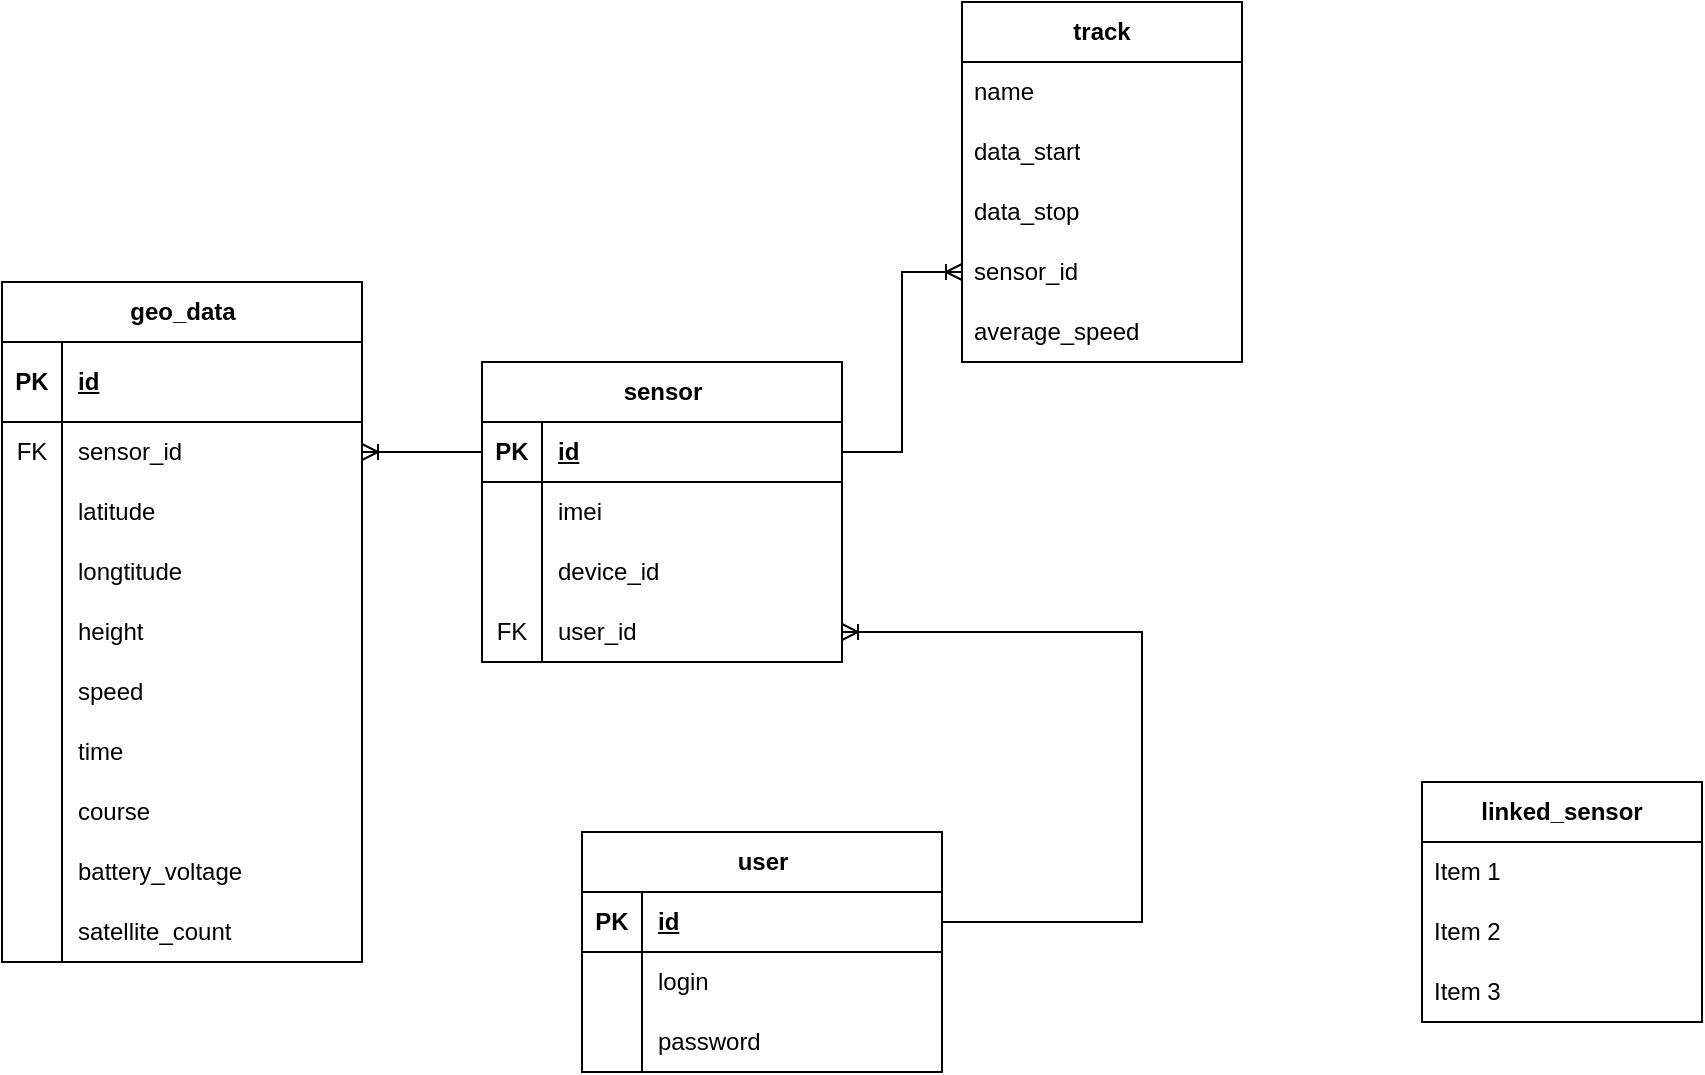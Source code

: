 <mxfile version="24.0.1" type="github">
  <diagram name="Страница — 1" id="2pcCY55YyjT03eEwzoGN">
    <mxGraphModel dx="1195" dy="630" grid="1" gridSize="10" guides="1" tooltips="1" connect="1" arrows="1" fold="1" page="1" pageScale="1" pageWidth="827" pageHeight="1169" math="0" shadow="0">
      <root>
        <mxCell id="0" />
        <mxCell id="1" parent="0" />
        <mxCell id="l0AOOYSmgYm9h0EyKuLM-5" value="geo_data" style="shape=table;startSize=30;container=1;collapsible=1;childLayout=tableLayout;fixedRows=1;rowLines=0;fontStyle=1;align=center;resizeLast=1;html=1;" parent="1" vertex="1">
          <mxGeometry x="50" y="190" width="180" height="340" as="geometry" />
        </mxCell>
        <mxCell id="l0AOOYSmgYm9h0EyKuLM-6" value="" style="shape=tableRow;horizontal=0;startSize=0;swimlaneHead=0;swimlaneBody=0;fillColor=none;collapsible=0;dropTarget=0;points=[[0,0.5],[1,0.5]];portConstraint=eastwest;top=0;left=0;right=0;bottom=1;" parent="l0AOOYSmgYm9h0EyKuLM-5" vertex="1">
          <mxGeometry y="30" width="180" height="40" as="geometry" />
        </mxCell>
        <mxCell id="l0AOOYSmgYm9h0EyKuLM-7" value="PK" style="shape=partialRectangle;connectable=0;fillColor=none;top=0;left=0;bottom=0;right=0;fontStyle=1;overflow=hidden;whiteSpace=wrap;html=1;" parent="l0AOOYSmgYm9h0EyKuLM-6" vertex="1">
          <mxGeometry width="30" height="40" as="geometry">
            <mxRectangle width="30" height="40" as="alternateBounds" />
          </mxGeometry>
        </mxCell>
        <mxCell id="l0AOOYSmgYm9h0EyKuLM-8" value="id" style="shape=partialRectangle;connectable=0;fillColor=none;top=0;left=0;bottom=0;right=0;align=left;spacingLeft=6;fontStyle=5;overflow=hidden;whiteSpace=wrap;html=1;" parent="l0AOOYSmgYm9h0EyKuLM-6" vertex="1">
          <mxGeometry x="30" width="150" height="40" as="geometry">
            <mxRectangle width="150" height="40" as="alternateBounds" />
          </mxGeometry>
        </mxCell>
        <mxCell id="l0AOOYSmgYm9h0EyKuLM-9" value="" style="shape=tableRow;horizontal=0;startSize=0;swimlaneHead=0;swimlaneBody=0;fillColor=none;collapsible=0;dropTarget=0;points=[[0,0.5],[1,0.5]];portConstraint=eastwest;top=0;left=0;right=0;bottom=0;" parent="l0AOOYSmgYm9h0EyKuLM-5" vertex="1">
          <mxGeometry y="70" width="180" height="30" as="geometry" />
        </mxCell>
        <mxCell id="l0AOOYSmgYm9h0EyKuLM-10" value="FK" style="shape=partialRectangle;connectable=0;fillColor=none;top=0;left=0;bottom=0;right=0;editable=1;overflow=hidden;whiteSpace=wrap;html=1;" parent="l0AOOYSmgYm9h0EyKuLM-9" vertex="1">
          <mxGeometry width="30" height="30" as="geometry">
            <mxRectangle width="30" height="30" as="alternateBounds" />
          </mxGeometry>
        </mxCell>
        <mxCell id="l0AOOYSmgYm9h0EyKuLM-11" value="sensor_id" style="shape=partialRectangle;connectable=0;fillColor=none;top=0;left=0;bottom=0;right=0;align=left;spacingLeft=6;overflow=hidden;whiteSpace=wrap;html=1;" parent="l0AOOYSmgYm9h0EyKuLM-9" vertex="1">
          <mxGeometry x="30" width="150" height="30" as="geometry">
            <mxRectangle width="150" height="30" as="alternateBounds" />
          </mxGeometry>
        </mxCell>
        <mxCell id="l0AOOYSmgYm9h0EyKuLM-12" value="" style="shape=tableRow;horizontal=0;startSize=0;swimlaneHead=0;swimlaneBody=0;fillColor=none;collapsible=0;dropTarget=0;points=[[0,0.5],[1,0.5]];portConstraint=eastwest;top=0;left=0;right=0;bottom=0;" parent="l0AOOYSmgYm9h0EyKuLM-5" vertex="1">
          <mxGeometry y="100" width="180" height="30" as="geometry" />
        </mxCell>
        <mxCell id="l0AOOYSmgYm9h0EyKuLM-13" value="" style="shape=partialRectangle;connectable=0;fillColor=none;top=0;left=0;bottom=0;right=0;editable=1;overflow=hidden;whiteSpace=wrap;html=1;" parent="l0AOOYSmgYm9h0EyKuLM-12" vertex="1">
          <mxGeometry width="30" height="30" as="geometry">
            <mxRectangle width="30" height="30" as="alternateBounds" />
          </mxGeometry>
        </mxCell>
        <mxCell id="l0AOOYSmgYm9h0EyKuLM-14" value="latitude" style="shape=partialRectangle;connectable=0;fillColor=none;top=0;left=0;bottom=0;right=0;align=left;spacingLeft=6;overflow=hidden;whiteSpace=wrap;html=1;" parent="l0AOOYSmgYm9h0EyKuLM-12" vertex="1">
          <mxGeometry x="30" width="150" height="30" as="geometry">
            <mxRectangle width="150" height="30" as="alternateBounds" />
          </mxGeometry>
        </mxCell>
        <mxCell id="l0AOOYSmgYm9h0EyKuLM-15" value="" style="shape=tableRow;horizontal=0;startSize=0;swimlaneHead=0;swimlaneBody=0;fillColor=none;collapsible=0;dropTarget=0;points=[[0,0.5],[1,0.5]];portConstraint=eastwest;top=0;left=0;right=0;bottom=0;" parent="l0AOOYSmgYm9h0EyKuLM-5" vertex="1">
          <mxGeometry y="130" width="180" height="30" as="geometry" />
        </mxCell>
        <mxCell id="l0AOOYSmgYm9h0EyKuLM-16" value="" style="shape=partialRectangle;connectable=0;fillColor=none;top=0;left=0;bottom=0;right=0;editable=1;overflow=hidden;whiteSpace=wrap;html=1;" parent="l0AOOYSmgYm9h0EyKuLM-15" vertex="1">
          <mxGeometry width="30" height="30" as="geometry">
            <mxRectangle width="30" height="30" as="alternateBounds" />
          </mxGeometry>
        </mxCell>
        <mxCell id="l0AOOYSmgYm9h0EyKuLM-17" value="longtitude" style="shape=partialRectangle;connectable=0;fillColor=none;top=0;left=0;bottom=0;right=0;align=left;spacingLeft=6;overflow=hidden;whiteSpace=wrap;html=1;" parent="l0AOOYSmgYm9h0EyKuLM-15" vertex="1">
          <mxGeometry x="30" width="150" height="30" as="geometry">
            <mxRectangle width="150" height="30" as="alternateBounds" />
          </mxGeometry>
        </mxCell>
        <mxCell id="l0AOOYSmgYm9h0EyKuLM-59" value="" style="shape=tableRow;horizontal=0;startSize=0;swimlaneHead=0;swimlaneBody=0;fillColor=none;collapsible=0;dropTarget=0;points=[[0,0.5],[1,0.5]];portConstraint=eastwest;top=0;left=0;right=0;bottom=0;" parent="l0AOOYSmgYm9h0EyKuLM-5" vertex="1">
          <mxGeometry y="160" width="180" height="30" as="geometry" />
        </mxCell>
        <mxCell id="l0AOOYSmgYm9h0EyKuLM-60" value="" style="shape=partialRectangle;connectable=0;fillColor=none;top=0;left=0;bottom=0;right=0;editable=1;overflow=hidden;whiteSpace=wrap;html=1;" parent="l0AOOYSmgYm9h0EyKuLM-59" vertex="1">
          <mxGeometry width="30" height="30" as="geometry">
            <mxRectangle width="30" height="30" as="alternateBounds" />
          </mxGeometry>
        </mxCell>
        <mxCell id="l0AOOYSmgYm9h0EyKuLM-61" value="height" style="shape=partialRectangle;connectable=0;fillColor=none;top=0;left=0;bottom=0;right=0;align=left;spacingLeft=6;overflow=hidden;whiteSpace=wrap;html=1;" parent="l0AOOYSmgYm9h0EyKuLM-59" vertex="1">
          <mxGeometry x="30" width="150" height="30" as="geometry">
            <mxRectangle width="150" height="30" as="alternateBounds" />
          </mxGeometry>
        </mxCell>
        <mxCell id="l0AOOYSmgYm9h0EyKuLM-62" value="" style="shape=tableRow;horizontal=0;startSize=0;swimlaneHead=0;swimlaneBody=0;fillColor=none;collapsible=0;dropTarget=0;points=[[0,0.5],[1,0.5]];portConstraint=eastwest;top=0;left=0;right=0;bottom=0;" parent="l0AOOYSmgYm9h0EyKuLM-5" vertex="1">
          <mxGeometry y="190" width="180" height="30" as="geometry" />
        </mxCell>
        <mxCell id="l0AOOYSmgYm9h0EyKuLM-63" value="" style="shape=partialRectangle;connectable=0;fillColor=none;top=0;left=0;bottom=0;right=0;editable=1;overflow=hidden;whiteSpace=wrap;html=1;" parent="l0AOOYSmgYm9h0EyKuLM-62" vertex="1">
          <mxGeometry width="30" height="30" as="geometry">
            <mxRectangle width="30" height="30" as="alternateBounds" />
          </mxGeometry>
        </mxCell>
        <mxCell id="l0AOOYSmgYm9h0EyKuLM-64" value="speed" style="shape=partialRectangle;connectable=0;fillColor=none;top=0;left=0;bottom=0;right=0;align=left;spacingLeft=6;overflow=hidden;whiteSpace=wrap;html=1;" parent="l0AOOYSmgYm9h0EyKuLM-62" vertex="1">
          <mxGeometry x="30" width="150" height="30" as="geometry">
            <mxRectangle width="150" height="30" as="alternateBounds" />
          </mxGeometry>
        </mxCell>
        <mxCell id="l0AOOYSmgYm9h0EyKuLM-65" value="" style="shape=tableRow;horizontal=0;startSize=0;swimlaneHead=0;swimlaneBody=0;fillColor=none;collapsible=0;dropTarget=0;points=[[0,0.5],[1,0.5]];portConstraint=eastwest;top=0;left=0;right=0;bottom=0;" parent="l0AOOYSmgYm9h0EyKuLM-5" vertex="1">
          <mxGeometry y="220" width="180" height="30" as="geometry" />
        </mxCell>
        <mxCell id="l0AOOYSmgYm9h0EyKuLM-66" value="" style="shape=partialRectangle;connectable=0;fillColor=none;top=0;left=0;bottom=0;right=0;editable=1;overflow=hidden;whiteSpace=wrap;html=1;" parent="l0AOOYSmgYm9h0EyKuLM-65" vertex="1">
          <mxGeometry width="30" height="30" as="geometry">
            <mxRectangle width="30" height="30" as="alternateBounds" />
          </mxGeometry>
        </mxCell>
        <mxCell id="l0AOOYSmgYm9h0EyKuLM-67" value="time" style="shape=partialRectangle;connectable=0;fillColor=none;top=0;left=0;bottom=0;right=0;align=left;spacingLeft=6;overflow=hidden;whiteSpace=wrap;html=1;" parent="l0AOOYSmgYm9h0EyKuLM-65" vertex="1">
          <mxGeometry x="30" width="150" height="30" as="geometry">
            <mxRectangle width="150" height="30" as="alternateBounds" />
          </mxGeometry>
        </mxCell>
        <mxCell id="l0AOOYSmgYm9h0EyKuLM-68" value="" style="shape=tableRow;horizontal=0;startSize=0;swimlaneHead=0;swimlaneBody=0;fillColor=none;collapsible=0;dropTarget=0;points=[[0,0.5],[1,0.5]];portConstraint=eastwest;top=0;left=0;right=0;bottom=0;" parent="l0AOOYSmgYm9h0EyKuLM-5" vertex="1">
          <mxGeometry y="250" width="180" height="30" as="geometry" />
        </mxCell>
        <mxCell id="l0AOOYSmgYm9h0EyKuLM-69" value="" style="shape=partialRectangle;connectable=0;fillColor=none;top=0;left=0;bottom=0;right=0;editable=1;overflow=hidden;whiteSpace=wrap;html=1;" parent="l0AOOYSmgYm9h0EyKuLM-68" vertex="1">
          <mxGeometry width="30" height="30" as="geometry">
            <mxRectangle width="30" height="30" as="alternateBounds" />
          </mxGeometry>
        </mxCell>
        <mxCell id="l0AOOYSmgYm9h0EyKuLM-70" value="course" style="shape=partialRectangle;connectable=0;fillColor=none;top=0;left=0;bottom=0;right=0;align=left;spacingLeft=6;overflow=hidden;whiteSpace=wrap;html=1;" parent="l0AOOYSmgYm9h0EyKuLM-68" vertex="1">
          <mxGeometry x="30" width="150" height="30" as="geometry">
            <mxRectangle width="150" height="30" as="alternateBounds" />
          </mxGeometry>
        </mxCell>
        <mxCell id="nDkIbNdyNNNHH284jIYw-18" style="shape=tableRow;horizontal=0;startSize=0;swimlaneHead=0;swimlaneBody=0;fillColor=none;collapsible=0;dropTarget=0;points=[[0,0.5],[1,0.5]];portConstraint=eastwest;top=0;left=0;right=0;bottom=0;" vertex="1" parent="l0AOOYSmgYm9h0EyKuLM-5">
          <mxGeometry y="280" width="180" height="30" as="geometry" />
        </mxCell>
        <mxCell id="nDkIbNdyNNNHH284jIYw-19" style="shape=partialRectangle;connectable=0;fillColor=none;top=0;left=0;bottom=0;right=0;editable=1;overflow=hidden;whiteSpace=wrap;html=1;" vertex="1" parent="nDkIbNdyNNNHH284jIYw-18">
          <mxGeometry width="30" height="30" as="geometry">
            <mxRectangle width="30" height="30" as="alternateBounds" />
          </mxGeometry>
        </mxCell>
        <mxCell id="nDkIbNdyNNNHH284jIYw-20" value="&lt;span style=&quot;text-align: center; text-wrap: nowrap;&quot;&gt;battery_voltage&lt;/span&gt;" style="shape=partialRectangle;connectable=0;fillColor=none;top=0;left=0;bottom=0;right=0;align=left;spacingLeft=6;overflow=hidden;whiteSpace=wrap;html=1;" vertex="1" parent="nDkIbNdyNNNHH284jIYw-18">
          <mxGeometry x="30" width="150" height="30" as="geometry">
            <mxRectangle width="150" height="30" as="alternateBounds" />
          </mxGeometry>
        </mxCell>
        <mxCell id="nDkIbNdyNNNHH284jIYw-21" style="shape=tableRow;horizontal=0;startSize=0;swimlaneHead=0;swimlaneBody=0;fillColor=none;collapsible=0;dropTarget=0;points=[[0,0.5],[1,0.5]];portConstraint=eastwest;top=0;left=0;right=0;bottom=0;" vertex="1" parent="l0AOOYSmgYm9h0EyKuLM-5">
          <mxGeometry y="310" width="180" height="30" as="geometry" />
        </mxCell>
        <mxCell id="nDkIbNdyNNNHH284jIYw-22" style="shape=partialRectangle;connectable=0;fillColor=none;top=0;left=0;bottom=0;right=0;editable=1;overflow=hidden;whiteSpace=wrap;html=1;" vertex="1" parent="nDkIbNdyNNNHH284jIYw-21">
          <mxGeometry width="30" height="30" as="geometry">
            <mxRectangle width="30" height="30" as="alternateBounds" />
          </mxGeometry>
        </mxCell>
        <mxCell id="nDkIbNdyNNNHH284jIYw-23" value="satellite_count" style="shape=partialRectangle;connectable=0;fillColor=none;top=0;left=0;bottom=0;right=0;align=left;spacingLeft=6;overflow=hidden;whiteSpace=wrap;html=1;" vertex="1" parent="nDkIbNdyNNNHH284jIYw-21">
          <mxGeometry x="30" width="150" height="30" as="geometry">
            <mxRectangle width="150" height="30" as="alternateBounds" />
          </mxGeometry>
        </mxCell>
        <mxCell id="l0AOOYSmgYm9h0EyKuLM-18" value="sensor" style="shape=table;startSize=30;container=1;collapsible=1;childLayout=tableLayout;fixedRows=1;rowLines=0;fontStyle=1;align=center;resizeLast=1;html=1;" parent="1" vertex="1">
          <mxGeometry x="290" y="230" width="180" height="150" as="geometry" />
        </mxCell>
        <mxCell id="l0AOOYSmgYm9h0EyKuLM-19" value="" style="shape=tableRow;horizontal=0;startSize=0;swimlaneHead=0;swimlaneBody=0;fillColor=none;collapsible=0;dropTarget=0;points=[[0,0.5],[1,0.5]];portConstraint=eastwest;top=0;left=0;right=0;bottom=1;" parent="l0AOOYSmgYm9h0EyKuLM-18" vertex="1">
          <mxGeometry y="30" width="180" height="30" as="geometry" />
        </mxCell>
        <mxCell id="l0AOOYSmgYm9h0EyKuLM-20" value="PK" style="shape=partialRectangle;connectable=0;fillColor=none;top=0;left=0;bottom=0;right=0;fontStyle=1;overflow=hidden;whiteSpace=wrap;html=1;" parent="l0AOOYSmgYm9h0EyKuLM-19" vertex="1">
          <mxGeometry width="30" height="30" as="geometry">
            <mxRectangle width="30" height="30" as="alternateBounds" />
          </mxGeometry>
        </mxCell>
        <mxCell id="l0AOOYSmgYm9h0EyKuLM-21" value="id" style="shape=partialRectangle;connectable=0;fillColor=none;top=0;left=0;bottom=0;right=0;align=left;spacingLeft=6;fontStyle=5;overflow=hidden;whiteSpace=wrap;html=1;" parent="l0AOOYSmgYm9h0EyKuLM-19" vertex="1">
          <mxGeometry x="30" width="150" height="30" as="geometry">
            <mxRectangle width="150" height="30" as="alternateBounds" />
          </mxGeometry>
        </mxCell>
        <mxCell id="l0AOOYSmgYm9h0EyKuLM-22" value="" style="shape=tableRow;horizontal=0;startSize=0;swimlaneHead=0;swimlaneBody=0;fillColor=none;collapsible=0;dropTarget=0;points=[[0,0.5],[1,0.5]];portConstraint=eastwest;top=0;left=0;right=0;bottom=0;" parent="l0AOOYSmgYm9h0EyKuLM-18" vertex="1">
          <mxGeometry y="60" width="180" height="30" as="geometry" />
        </mxCell>
        <mxCell id="l0AOOYSmgYm9h0EyKuLM-23" value="" style="shape=partialRectangle;connectable=0;fillColor=none;top=0;left=0;bottom=0;right=0;editable=1;overflow=hidden;whiteSpace=wrap;html=1;" parent="l0AOOYSmgYm9h0EyKuLM-22" vertex="1">
          <mxGeometry width="30" height="30" as="geometry">
            <mxRectangle width="30" height="30" as="alternateBounds" />
          </mxGeometry>
        </mxCell>
        <mxCell id="l0AOOYSmgYm9h0EyKuLM-24" value="imei" style="shape=partialRectangle;connectable=0;fillColor=none;top=0;left=0;bottom=0;right=0;align=left;spacingLeft=6;overflow=hidden;whiteSpace=wrap;html=1;" parent="l0AOOYSmgYm9h0EyKuLM-22" vertex="1">
          <mxGeometry x="30" width="150" height="30" as="geometry">
            <mxRectangle width="150" height="30" as="alternateBounds" />
          </mxGeometry>
        </mxCell>
        <mxCell id="l0AOOYSmgYm9h0EyKuLM-25" value="" style="shape=tableRow;horizontal=0;startSize=0;swimlaneHead=0;swimlaneBody=0;fillColor=none;collapsible=0;dropTarget=0;points=[[0,0.5],[1,0.5]];portConstraint=eastwest;top=0;left=0;right=0;bottom=0;" parent="l0AOOYSmgYm9h0EyKuLM-18" vertex="1">
          <mxGeometry y="90" width="180" height="30" as="geometry" />
        </mxCell>
        <mxCell id="l0AOOYSmgYm9h0EyKuLM-26" value="" style="shape=partialRectangle;connectable=0;fillColor=none;top=0;left=0;bottom=0;right=0;editable=1;overflow=hidden;whiteSpace=wrap;html=1;" parent="l0AOOYSmgYm9h0EyKuLM-25" vertex="1">
          <mxGeometry width="30" height="30" as="geometry">
            <mxRectangle width="30" height="30" as="alternateBounds" />
          </mxGeometry>
        </mxCell>
        <mxCell id="l0AOOYSmgYm9h0EyKuLM-27" value="device_id" style="shape=partialRectangle;connectable=0;fillColor=none;top=0;left=0;bottom=0;right=0;align=left;spacingLeft=6;overflow=hidden;whiteSpace=wrap;html=1;" parent="l0AOOYSmgYm9h0EyKuLM-25" vertex="1">
          <mxGeometry x="30" width="150" height="30" as="geometry">
            <mxRectangle width="150" height="30" as="alternateBounds" />
          </mxGeometry>
        </mxCell>
        <mxCell id="l0AOOYSmgYm9h0EyKuLM-54" value="" style="shape=tableRow;horizontal=0;startSize=0;swimlaneHead=0;swimlaneBody=0;fillColor=none;collapsible=0;dropTarget=0;points=[[0,0.5],[1,0.5]];portConstraint=eastwest;top=0;left=0;right=0;bottom=0;" parent="l0AOOYSmgYm9h0EyKuLM-18" vertex="1">
          <mxGeometry y="120" width="180" height="30" as="geometry" />
        </mxCell>
        <mxCell id="l0AOOYSmgYm9h0EyKuLM-55" value="FK" style="shape=partialRectangle;connectable=0;fillColor=none;top=0;left=0;bottom=0;right=0;editable=1;overflow=hidden;whiteSpace=wrap;html=1;" parent="l0AOOYSmgYm9h0EyKuLM-54" vertex="1">
          <mxGeometry width="30" height="30" as="geometry">
            <mxRectangle width="30" height="30" as="alternateBounds" />
          </mxGeometry>
        </mxCell>
        <mxCell id="l0AOOYSmgYm9h0EyKuLM-56" value="user_id" style="shape=partialRectangle;connectable=0;fillColor=none;top=0;left=0;bottom=0;right=0;align=left;spacingLeft=6;overflow=hidden;whiteSpace=wrap;html=1;" parent="l0AOOYSmgYm9h0EyKuLM-54" vertex="1">
          <mxGeometry x="30" width="150" height="30" as="geometry">
            <mxRectangle width="150" height="30" as="alternateBounds" />
          </mxGeometry>
        </mxCell>
        <mxCell id="l0AOOYSmgYm9h0EyKuLM-31" value="user" style="shape=table;startSize=30;container=1;collapsible=1;childLayout=tableLayout;fixedRows=1;rowLines=0;fontStyle=1;align=center;resizeLast=1;html=1;" parent="1" vertex="1">
          <mxGeometry x="340" y="465" width="180" height="120" as="geometry" />
        </mxCell>
        <mxCell id="l0AOOYSmgYm9h0EyKuLM-32" value="" style="shape=tableRow;horizontal=0;startSize=0;swimlaneHead=0;swimlaneBody=0;fillColor=none;collapsible=0;dropTarget=0;points=[[0,0.5],[1,0.5]];portConstraint=eastwest;top=0;left=0;right=0;bottom=1;" parent="l0AOOYSmgYm9h0EyKuLM-31" vertex="1">
          <mxGeometry y="30" width="180" height="30" as="geometry" />
        </mxCell>
        <mxCell id="l0AOOYSmgYm9h0EyKuLM-33" value="PK" style="shape=partialRectangle;connectable=0;fillColor=none;top=0;left=0;bottom=0;right=0;fontStyle=1;overflow=hidden;whiteSpace=wrap;html=1;" parent="l0AOOYSmgYm9h0EyKuLM-32" vertex="1">
          <mxGeometry width="30" height="30" as="geometry">
            <mxRectangle width="30" height="30" as="alternateBounds" />
          </mxGeometry>
        </mxCell>
        <mxCell id="l0AOOYSmgYm9h0EyKuLM-34" value="id" style="shape=partialRectangle;connectable=0;fillColor=none;top=0;left=0;bottom=0;right=0;align=left;spacingLeft=6;fontStyle=5;overflow=hidden;whiteSpace=wrap;html=1;" parent="l0AOOYSmgYm9h0EyKuLM-32" vertex="1">
          <mxGeometry x="30" width="150" height="30" as="geometry">
            <mxRectangle width="150" height="30" as="alternateBounds" />
          </mxGeometry>
        </mxCell>
        <mxCell id="l0AOOYSmgYm9h0EyKuLM-35" value="" style="shape=tableRow;horizontal=0;startSize=0;swimlaneHead=0;swimlaneBody=0;fillColor=none;collapsible=0;dropTarget=0;points=[[0,0.5],[1,0.5]];portConstraint=eastwest;top=0;left=0;right=0;bottom=0;" parent="l0AOOYSmgYm9h0EyKuLM-31" vertex="1">
          <mxGeometry y="60" width="180" height="30" as="geometry" />
        </mxCell>
        <mxCell id="l0AOOYSmgYm9h0EyKuLM-36" value="" style="shape=partialRectangle;connectable=0;fillColor=none;top=0;left=0;bottom=0;right=0;editable=1;overflow=hidden;whiteSpace=wrap;html=1;" parent="l0AOOYSmgYm9h0EyKuLM-35" vertex="1">
          <mxGeometry width="30" height="30" as="geometry">
            <mxRectangle width="30" height="30" as="alternateBounds" />
          </mxGeometry>
        </mxCell>
        <mxCell id="l0AOOYSmgYm9h0EyKuLM-37" value="login" style="shape=partialRectangle;connectable=0;fillColor=none;top=0;left=0;bottom=0;right=0;align=left;spacingLeft=6;overflow=hidden;whiteSpace=wrap;html=1;" parent="l0AOOYSmgYm9h0EyKuLM-35" vertex="1">
          <mxGeometry x="30" width="150" height="30" as="geometry">
            <mxRectangle width="150" height="30" as="alternateBounds" />
          </mxGeometry>
        </mxCell>
        <mxCell id="l0AOOYSmgYm9h0EyKuLM-38" value="" style="shape=tableRow;horizontal=0;startSize=0;swimlaneHead=0;swimlaneBody=0;fillColor=none;collapsible=0;dropTarget=0;points=[[0,0.5],[1,0.5]];portConstraint=eastwest;top=0;left=0;right=0;bottom=0;" parent="l0AOOYSmgYm9h0EyKuLM-31" vertex="1">
          <mxGeometry y="90" width="180" height="30" as="geometry" />
        </mxCell>
        <mxCell id="l0AOOYSmgYm9h0EyKuLM-39" value="" style="shape=partialRectangle;connectable=0;fillColor=none;top=0;left=0;bottom=0;right=0;editable=1;overflow=hidden;whiteSpace=wrap;html=1;" parent="l0AOOYSmgYm9h0EyKuLM-38" vertex="1">
          <mxGeometry width="30" height="30" as="geometry">
            <mxRectangle width="30" height="30" as="alternateBounds" />
          </mxGeometry>
        </mxCell>
        <mxCell id="l0AOOYSmgYm9h0EyKuLM-40" value="password" style="shape=partialRectangle;connectable=0;fillColor=none;top=0;left=0;bottom=0;right=0;align=left;spacingLeft=6;overflow=hidden;whiteSpace=wrap;html=1;" parent="l0AOOYSmgYm9h0EyKuLM-38" vertex="1">
          <mxGeometry x="30" width="150" height="30" as="geometry">
            <mxRectangle width="150" height="30" as="alternateBounds" />
          </mxGeometry>
        </mxCell>
        <mxCell id="l0AOOYSmgYm9h0EyKuLM-57" value="" style="fontSize=12;html=1;endArrow=ERoneToMany;rounded=0;entryX=1;entryY=0.5;entryDx=0;entryDy=0;exitX=1;exitY=0.5;exitDx=0;exitDy=0;edgeStyle=elbowEdgeStyle;" parent="1" source="l0AOOYSmgYm9h0EyKuLM-32" target="l0AOOYSmgYm9h0EyKuLM-54" edge="1">
          <mxGeometry width="100" height="100" relative="1" as="geometry">
            <mxPoint x="360" y="450" as="sourcePoint" />
            <mxPoint x="460" y="350" as="targetPoint" />
            <Array as="points">
              <mxPoint x="620" y="400" />
            </Array>
          </mxGeometry>
        </mxCell>
        <mxCell id="l0AOOYSmgYm9h0EyKuLM-58" value="" style="edgeStyle=entityRelationEdgeStyle;fontSize=12;html=1;endArrow=ERoneToMany;rounded=0;entryX=1;entryY=0.5;entryDx=0;entryDy=0;exitX=0;exitY=0.5;exitDx=0;exitDy=0;" parent="1" source="l0AOOYSmgYm9h0EyKuLM-19" target="l0AOOYSmgYm9h0EyKuLM-9" edge="1">
          <mxGeometry width="100" height="100" relative="1" as="geometry">
            <mxPoint x="360" y="450" as="sourcePoint" />
            <mxPoint x="460" y="350" as="targetPoint" />
          </mxGeometry>
        </mxCell>
        <mxCell id="nDkIbNdyNNNHH284jIYw-2" value="&lt;b&gt;linked_sensor&lt;/b&gt;" style="swimlane;fontStyle=0;childLayout=stackLayout;horizontal=1;startSize=30;horizontalStack=0;resizeParent=1;resizeParentMax=0;resizeLast=0;collapsible=1;marginBottom=0;whiteSpace=wrap;html=1;" vertex="1" parent="1">
          <mxGeometry x="760" y="440" width="140" height="120" as="geometry" />
        </mxCell>
        <mxCell id="nDkIbNdyNNNHH284jIYw-3" value="Item 1" style="text;strokeColor=none;fillColor=none;align=left;verticalAlign=middle;spacingLeft=4;spacingRight=4;overflow=hidden;points=[[0,0.5],[1,0.5]];portConstraint=eastwest;rotatable=0;whiteSpace=wrap;html=1;" vertex="1" parent="nDkIbNdyNNNHH284jIYw-2">
          <mxGeometry y="30" width="140" height="30" as="geometry" />
        </mxCell>
        <mxCell id="nDkIbNdyNNNHH284jIYw-4" value="Item 2" style="text;strokeColor=none;fillColor=none;align=left;verticalAlign=middle;spacingLeft=4;spacingRight=4;overflow=hidden;points=[[0,0.5],[1,0.5]];portConstraint=eastwest;rotatable=0;whiteSpace=wrap;html=1;" vertex="1" parent="nDkIbNdyNNNHH284jIYw-2">
          <mxGeometry y="60" width="140" height="30" as="geometry" />
        </mxCell>
        <mxCell id="nDkIbNdyNNNHH284jIYw-5" value="Item 3" style="text;strokeColor=none;fillColor=none;align=left;verticalAlign=middle;spacingLeft=4;spacingRight=4;overflow=hidden;points=[[0,0.5],[1,0.5]];portConstraint=eastwest;rotatable=0;whiteSpace=wrap;html=1;" vertex="1" parent="nDkIbNdyNNNHH284jIYw-2">
          <mxGeometry y="90" width="140" height="30" as="geometry" />
        </mxCell>
        <mxCell id="nDkIbNdyNNNHH284jIYw-12" value="&lt;b&gt;track&lt;/b&gt;" style="swimlane;fontStyle=0;childLayout=stackLayout;horizontal=1;startSize=30;horizontalStack=0;resizeParent=1;resizeParentMax=0;resizeLast=0;collapsible=1;marginBottom=0;whiteSpace=wrap;html=1;" vertex="1" parent="1">
          <mxGeometry x="530" y="50" width="140" height="180" as="geometry" />
        </mxCell>
        <mxCell id="nDkIbNdyNNNHH284jIYw-25" value="name" style="text;strokeColor=none;fillColor=none;align=left;verticalAlign=middle;spacingLeft=4;spacingRight=4;overflow=hidden;points=[[0,0.5],[1,0.5]];portConstraint=eastwest;rotatable=0;whiteSpace=wrap;html=1;" vertex="1" parent="nDkIbNdyNNNHH284jIYw-12">
          <mxGeometry y="30" width="140" height="30" as="geometry" />
        </mxCell>
        <mxCell id="nDkIbNdyNNNHH284jIYw-13" value="data_start" style="text;strokeColor=none;fillColor=none;align=left;verticalAlign=middle;spacingLeft=4;spacingRight=4;overflow=hidden;points=[[0,0.5],[1,0.5]];portConstraint=eastwest;rotatable=0;whiteSpace=wrap;html=1;" vertex="1" parent="nDkIbNdyNNNHH284jIYw-12">
          <mxGeometry y="60" width="140" height="30" as="geometry" />
        </mxCell>
        <mxCell id="nDkIbNdyNNNHH284jIYw-14" value="data_stop" style="text;strokeColor=none;fillColor=none;align=left;verticalAlign=middle;spacingLeft=4;spacingRight=4;overflow=hidden;points=[[0,0.5],[1,0.5]];portConstraint=eastwest;rotatable=0;whiteSpace=wrap;html=1;" vertex="1" parent="nDkIbNdyNNNHH284jIYw-12">
          <mxGeometry y="90" width="140" height="30" as="geometry" />
        </mxCell>
        <mxCell id="nDkIbNdyNNNHH284jIYw-17" value="sensor_id" style="text;strokeColor=none;fillColor=none;align=left;verticalAlign=middle;spacingLeft=4;spacingRight=4;overflow=hidden;points=[[0,0.5],[1,0.5]];portConstraint=eastwest;rotatable=0;whiteSpace=wrap;html=1;" vertex="1" parent="nDkIbNdyNNNHH284jIYw-12">
          <mxGeometry y="120" width="140" height="30" as="geometry" />
        </mxCell>
        <mxCell id="nDkIbNdyNNNHH284jIYw-26" value="average_speed" style="text;strokeColor=none;fillColor=none;align=left;verticalAlign=middle;spacingLeft=4;spacingRight=4;overflow=hidden;points=[[0,0.5],[1,0.5]];portConstraint=eastwest;rotatable=0;whiteSpace=wrap;html=1;" vertex="1" parent="nDkIbNdyNNNHH284jIYw-12">
          <mxGeometry y="150" width="140" height="30" as="geometry" />
        </mxCell>
        <mxCell id="nDkIbNdyNNNHH284jIYw-28" value="" style="edgeStyle=entityRelationEdgeStyle;fontSize=12;html=1;endArrow=ERoneToMany;rounded=0;exitX=1;exitY=0.5;exitDx=0;exitDy=0;entryX=0;entryY=0.5;entryDx=0;entryDy=0;" edge="1" parent="1" source="l0AOOYSmgYm9h0EyKuLM-19" target="nDkIbNdyNNNHH284jIYw-17">
          <mxGeometry width="100" height="100" relative="1" as="geometry">
            <mxPoint x="540" y="120" as="sourcePoint" />
            <mxPoint x="600" y="30" as="targetPoint" />
            <Array as="points">
              <mxPoint x="690" y="200.82" />
              <mxPoint x="610" y="165" />
              <mxPoint x="580" y="220" />
              <mxPoint x="560" y="200" />
              <mxPoint x="610" y="205" />
              <mxPoint x="690" y="162.82" />
              <mxPoint x="600" y="215" />
              <mxPoint x="590" y="205" />
              <mxPoint x="570" y="185" />
              <mxPoint x="580" y="215" />
              <mxPoint x="690" y="165.82" />
              <mxPoint x="700" y="205.82" />
              <mxPoint x="730" y="185.82" />
              <mxPoint x="660" y="195.82" />
              <mxPoint x="650" y="105.82" />
              <mxPoint x="670" y="165.82" />
              <mxPoint x="650" y="140.82" />
            </Array>
          </mxGeometry>
        </mxCell>
      </root>
    </mxGraphModel>
  </diagram>
</mxfile>
